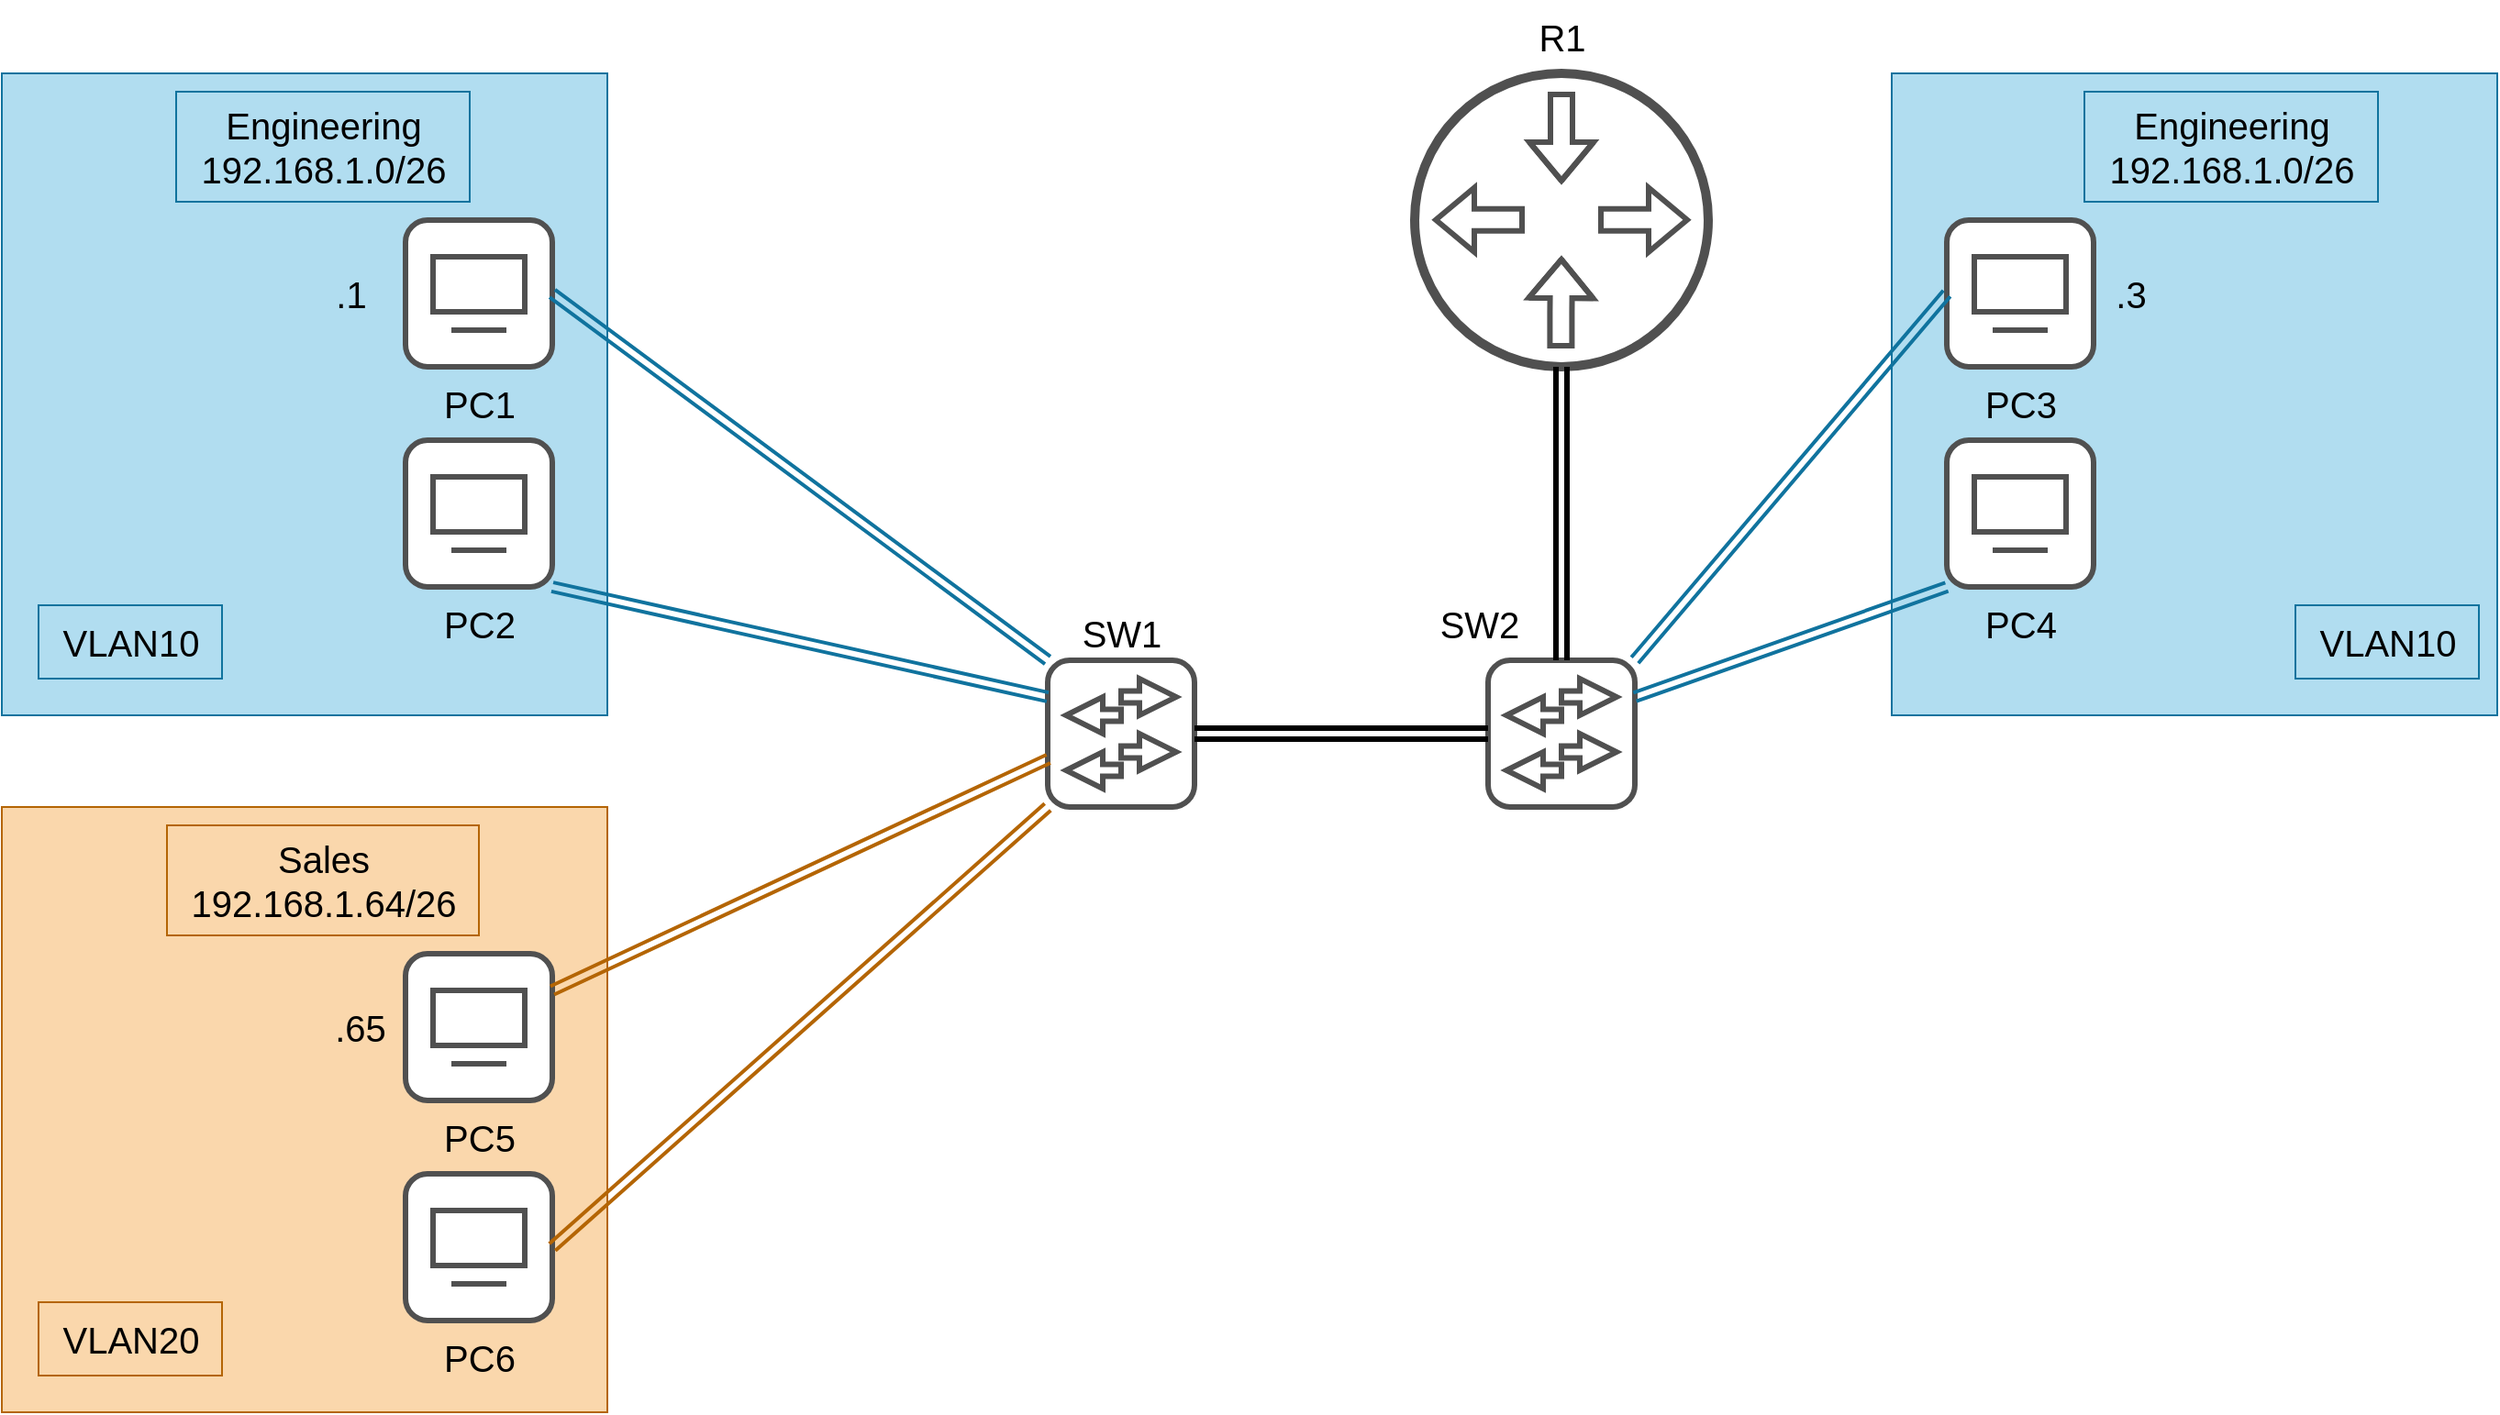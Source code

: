 <mxfile version="20.2.7" type="device"><diagram id="6h6UpOk25ESpdoc4Xz6z" name="Page-1"><mxGraphModel dx="2347" dy="821" grid="1" gridSize="10" guides="1" tooltips="1" connect="1" arrows="1" fold="1" page="1" pageScale="1" pageWidth="850" pageHeight="1100" background="#ffffff" math="0" shadow="0"><root><mxCell id="0"/><mxCell id="1" parent="0"/><mxCell id="3zY480f7QDl9-bP_HnZG-1" value="" style="group" vertex="1" connectable="0" parent="1"><mxGeometry x="440" y="80" width="160" height="160" as="geometry"/></mxCell><mxCell id="3zY480f7QDl9-bP_HnZG-2" value="" style="ellipse;whiteSpace=wrap;html=1;aspect=fixed;fontSize=40;fontColor=#232F3E;strokeColor=#505050;strokeWidth=5;" vertex="1" parent="3zY480f7QDl9-bP_HnZG-1"><mxGeometry width="160" height="160" as="geometry"/></mxCell><mxCell id="3zY480f7QDl9-bP_HnZG-3" value="" style="shape=flexArrow;endArrow=classic;html=1;rounded=0;fontSize=40;fontColor=#232F3E;entryX=0.5;entryY=0.375;entryDx=0;entryDy=0;entryPerimeter=0;strokeColor=#505050;strokeWidth=3;" edge="1" parent="3zY480f7QDl9-bP_HnZG-1" target="3zY480f7QDl9-bP_HnZG-2"><mxGeometry width="50" height="50" relative="1" as="geometry"><mxPoint x="80" y="10" as="sourcePoint"/><mxPoint x="80" y="-50.333" as="targetPoint"/><Array as="points"><mxPoint x="80" y="30"/></Array></mxGeometry></mxCell><mxCell id="3zY480f7QDl9-bP_HnZG-4" value="" style="shape=flexArrow;endArrow=classic;html=1;rounded=0;fontSize=40;fontColor=#232F3E;strokeColor=#505050;strokeWidth=3;" edge="1" parent="3zY480f7QDl9-bP_HnZG-1"><mxGeometry width="50" height="50" relative="1" as="geometry"><mxPoint x="79.71" y="150" as="sourcePoint"/><mxPoint x="80" y="100" as="targetPoint"/><Array as="points"><mxPoint x="79.71" y="130"/></Array></mxGeometry></mxCell><mxCell id="3zY480f7QDl9-bP_HnZG-5" value="" style="shape=flexArrow;endArrow=classic;html=1;rounded=0;fontSize=40;fontColor=#232F3E;strokeColor=#505050;strokeWidth=3;" edge="1" parent="3zY480f7QDl9-bP_HnZG-1"><mxGeometry width="50" height="50" relative="1" as="geometry"><mxPoint x="100" y="79.86" as="sourcePoint"/><mxPoint x="150" y="79.86" as="targetPoint"/></mxGeometry></mxCell><mxCell id="3zY480f7QDl9-bP_HnZG-6" value="" style="shape=flexArrow;endArrow=classic;html=1;rounded=0;fontSize=40;fontColor=#232F3E;strokeColor=#505050;strokeWidth=3;" edge="1" parent="3zY480f7QDl9-bP_HnZG-1"><mxGeometry width="50" height="50" relative="1" as="geometry"><mxPoint x="60" y="79.86" as="sourcePoint"/><mxPoint x="10" y="79.86" as="targetPoint"/></mxGeometry></mxCell><mxCell id="3zY480f7QDl9-bP_HnZG-7" value="&lt;font style=&quot;font-size: 20px;&quot;&gt;R1&lt;/font&gt;" style="text;html=1;align=center;verticalAlign=middle;resizable=0;points=[];autosize=1;strokeColor=none;fillColor=none;" vertex="1" parent="1"><mxGeometry x="495" y="40" width="50" height="40" as="geometry"/></mxCell><mxCell id="3zY480f7QDl9-bP_HnZG-8" value="" style="rounded=0;whiteSpace=wrap;html=1;fontSize=20;fillColor=#b1ddf0;strokeColor=#10739e;" vertex="1" parent="1"><mxGeometry x="-330" y="80" width="330" height="350" as="geometry"/></mxCell><mxCell id="3zY480f7QDl9-bP_HnZG-9" value="" style="group" vertex="1" connectable="0" parent="1"><mxGeometry x="-110" y="160" width="80" height="80" as="geometry"/></mxCell><mxCell id="3zY480f7QDl9-bP_HnZG-10" value="" style="rounded=1;whiteSpace=wrap;html=1;strokeWidth=3;strokeColor=#505050;" vertex="1" parent="3zY480f7QDl9-bP_HnZG-9"><mxGeometry width="80" height="80" as="geometry"/></mxCell><mxCell id="3zY480f7QDl9-bP_HnZG-11" value="" style="rounded=0;whiteSpace=wrap;html=1;strokeColor=#505050;strokeWidth=3;" vertex="1" parent="3zY480f7QDl9-bP_HnZG-9"><mxGeometry x="15" y="20" width="50" height="30" as="geometry"/></mxCell><mxCell id="3zY480f7QDl9-bP_HnZG-12" value="" style="endArrow=none;html=1;rounded=0;strokeWidth=3;strokeColor=#505050;" edge="1" parent="3zY480f7QDl9-bP_HnZG-9"><mxGeometry width="50" height="50" relative="1" as="geometry"><mxPoint x="25" y="60" as="sourcePoint"/><mxPoint x="55" y="60" as="targetPoint"/></mxGeometry></mxCell><mxCell id="3zY480f7QDl9-bP_HnZG-13" value="" style="group" vertex="1" connectable="0" parent="1"><mxGeometry x="-110" y="280" width="80" height="80" as="geometry"/></mxCell><mxCell id="3zY480f7QDl9-bP_HnZG-14" value="" style="rounded=1;whiteSpace=wrap;html=1;strokeWidth=3;strokeColor=#505050;" vertex="1" parent="3zY480f7QDl9-bP_HnZG-13"><mxGeometry width="80" height="80" as="geometry"/></mxCell><mxCell id="3zY480f7QDl9-bP_HnZG-15" value="" style="rounded=0;whiteSpace=wrap;html=1;strokeColor=#505050;strokeWidth=3;" vertex="1" parent="3zY480f7QDl9-bP_HnZG-13"><mxGeometry x="15" y="20" width="50" height="30" as="geometry"/></mxCell><mxCell id="3zY480f7QDl9-bP_HnZG-16" value="" style="endArrow=none;html=1;rounded=0;strokeWidth=3;strokeColor=#505050;" edge="1" parent="3zY480f7QDl9-bP_HnZG-13"><mxGeometry width="50" height="50" relative="1" as="geometry"><mxPoint x="25" y="60" as="sourcePoint"/><mxPoint x="55" y="60" as="targetPoint"/></mxGeometry></mxCell><mxCell id="3zY480f7QDl9-bP_HnZG-21" value="&lt;div&gt;Engineering&lt;/div&gt;&lt;div&gt;192.168.1.0/26&lt;br&gt;&lt;/div&gt;" style="text;html=1;align=center;verticalAlign=middle;resizable=0;points=[];autosize=1;strokeColor=#10739e;fillColor=#b1ddf0;fontSize=20;" vertex="1" parent="1"><mxGeometry x="-235" y="90" width="160" height="60" as="geometry"/></mxCell><mxCell id="3zY480f7QDl9-bP_HnZG-22" value=".1" style="text;html=1;align=center;verticalAlign=middle;resizable=0;points=[];autosize=1;strokeColor=none;fillColor=none;fontSize=20;" vertex="1" parent="1"><mxGeometry x="-160" y="180" width="40" height="40" as="geometry"/></mxCell><mxCell id="3zY480f7QDl9-bP_HnZG-23" value="PC1" style="text;html=1;align=center;verticalAlign=middle;resizable=0;points=[];autosize=1;strokeColor=none;fillColor=none;fontSize=20;" vertex="1" parent="1"><mxGeometry x="-100" y="240" width="60" height="40" as="geometry"/></mxCell><mxCell id="3zY480f7QDl9-bP_HnZG-24" value="PC2" style="text;html=1;align=center;verticalAlign=middle;resizable=0;points=[];autosize=1;strokeColor=none;fillColor=none;fontSize=20;" vertex="1" parent="1"><mxGeometry x="-100" y="360" width="60" height="40" as="geometry"/></mxCell><mxCell id="3zY480f7QDl9-bP_HnZG-26" value="VLAN10" style="text;html=1;align=center;verticalAlign=middle;resizable=0;points=[];autosize=1;fontSize=20;fillColor=#b1ddf0;strokeColor=#10739e;" vertex="1" parent="1"><mxGeometry x="-310" y="370" width="100" height="40" as="geometry"/></mxCell><mxCell id="3zY480f7QDl9-bP_HnZG-27" value="" style="group" vertex="1" connectable="0" parent="1"><mxGeometry x="240" y="400" width="80" height="80" as="geometry"/></mxCell><mxCell id="3zY480f7QDl9-bP_HnZG-28" value="" style="rounded=1;whiteSpace=wrap;html=1;strokeWidth=3;strokeColor=#505050;" vertex="1" parent="3zY480f7QDl9-bP_HnZG-27"><mxGeometry width="80" height="80" as="geometry"/></mxCell><mxCell id="3zY480f7QDl9-bP_HnZG-29" value="" style="html=1;shadow=0;dashed=0;align=center;verticalAlign=middle;shape=mxgraph.arrows2.arrow;dy=0.67;dx=20;notch=0;rounded=1;strokeColor=#505050;strokeWidth=3;" vertex="1" parent="3zY480f7QDl9-bP_HnZG-27"><mxGeometry x="40" y="10" width="30" height="20" as="geometry"/></mxCell><mxCell id="3zY480f7QDl9-bP_HnZG-30" value="" style="html=1;shadow=0;dashed=0;align=center;verticalAlign=middle;shape=mxgraph.arrows2.arrow;dy=0.67;dx=20;notch=0;rounded=1;strokeColor=#505050;strokeWidth=3;flipV=0;flipH=1;" vertex="1" parent="3zY480f7QDl9-bP_HnZG-27"><mxGeometry x="10" y="20" width="30" height="20" as="geometry"/></mxCell><mxCell id="3zY480f7QDl9-bP_HnZG-31" value="" style="html=1;shadow=0;dashed=0;align=center;verticalAlign=middle;shape=mxgraph.arrows2.arrow;dy=0.67;dx=20;notch=0;rounded=1;strokeColor=#505050;strokeWidth=3;" vertex="1" parent="3zY480f7QDl9-bP_HnZG-27"><mxGeometry x="40" y="40" width="30" height="20" as="geometry"/></mxCell><mxCell id="3zY480f7QDl9-bP_HnZG-32" value="" style="html=1;shadow=0;dashed=0;align=center;verticalAlign=middle;shape=mxgraph.arrows2.arrow;dy=0.67;dx=20;notch=0;rounded=1;strokeColor=#505050;strokeWidth=3;flipH=1;" vertex="1" parent="3zY480f7QDl9-bP_HnZG-27"><mxGeometry x="10" y="50" width="30" height="20" as="geometry"/></mxCell><mxCell id="3zY480f7QDl9-bP_HnZG-33" value="" style="group" vertex="1" connectable="0" parent="1"><mxGeometry x="480" y="400" width="80" height="80" as="geometry"/></mxCell><mxCell id="3zY480f7QDl9-bP_HnZG-34" value="" style="rounded=1;whiteSpace=wrap;html=1;strokeWidth=3;strokeColor=#505050;" vertex="1" parent="3zY480f7QDl9-bP_HnZG-33"><mxGeometry width="80" height="80" as="geometry"/></mxCell><mxCell id="3zY480f7QDl9-bP_HnZG-35" value="" style="html=1;shadow=0;dashed=0;align=center;verticalAlign=middle;shape=mxgraph.arrows2.arrow;dy=0.67;dx=20;notch=0;rounded=1;strokeColor=#505050;strokeWidth=3;" vertex="1" parent="3zY480f7QDl9-bP_HnZG-33"><mxGeometry x="40" y="10" width="30" height="20" as="geometry"/></mxCell><mxCell id="3zY480f7QDl9-bP_HnZG-36" value="" style="html=1;shadow=0;dashed=0;align=center;verticalAlign=middle;shape=mxgraph.arrows2.arrow;dy=0.67;dx=20;notch=0;rounded=1;strokeColor=#505050;strokeWidth=3;flipV=0;flipH=1;" vertex="1" parent="3zY480f7QDl9-bP_HnZG-33"><mxGeometry x="10" y="20" width="30" height="20" as="geometry"/></mxCell><mxCell id="3zY480f7QDl9-bP_HnZG-37" value="" style="html=1;shadow=0;dashed=0;align=center;verticalAlign=middle;shape=mxgraph.arrows2.arrow;dy=0.67;dx=20;notch=0;rounded=1;strokeColor=#505050;strokeWidth=3;" vertex="1" parent="3zY480f7QDl9-bP_HnZG-33"><mxGeometry x="40" y="40" width="30" height="20" as="geometry"/></mxCell><mxCell id="3zY480f7QDl9-bP_HnZG-38" value="" style="html=1;shadow=0;dashed=0;align=center;verticalAlign=middle;shape=mxgraph.arrows2.arrow;dy=0.67;dx=20;notch=0;rounded=1;strokeColor=#505050;strokeWidth=3;flipH=1;" vertex="1" parent="3zY480f7QDl9-bP_HnZG-33"><mxGeometry x="10" y="50" width="30" height="20" as="geometry"/></mxCell><mxCell id="3zY480f7QDl9-bP_HnZG-39" value="&lt;font style=&quot;font-size: 20px;&quot;&gt;SW1&lt;/font&gt;" style="text;html=1;align=center;verticalAlign=middle;resizable=0;points=[];autosize=1;strokeColor=none;fillColor=none;" vertex="1" parent="1"><mxGeometry x="245" y="365" width="70" height="40" as="geometry"/></mxCell><mxCell id="3zY480f7QDl9-bP_HnZG-40" value="SW2" style="text;html=1;align=center;verticalAlign=middle;resizable=0;points=[];autosize=1;strokeColor=none;fillColor=none;fontSize=20;" vertex="1" parent="1"><mxGeometry x="440" y="360" width="70" height="40" as="geometry"/></mxCell><mxCell id="3zY480f7QDl9-bP_HnZG-41" style="edgeStyle=orthogonalEdgeStyle;rounded=0;orthogonalLoop=1;jettySize=auto;html=1;exitX=1;exitY=0.5;exitDx=0;exitDy=0;entryX=0;entryY=0.5;entryDx=0;entryDy=0;fontSize=20;strokeWidth=3;shape=link;" edge="1" parent="1" source="3zY480f7QDl9-bP_HnZG-28" target="3zY480f7QDl9-bP_HnZG-34"><mxGeometry relative="1" as="geometry"/></mxCell><mxCell id="3zY480f7QDl9-bP_HnZG-42" style="edgeStyle=orthogonalEdgeStyle;shape=link;rounded=0;orthogonalLoop=1;jettySize=auto;html=1;exitX=0.5;exitY=1;exitDx=0;exitDy=0;entryX=0.5;entryY=0;entryDx=0;entryDy=0;fontSize=20;strokeWidth=3;" edge="1" parent="1" source="3zY480f7QDl9-bP_HnZG-2" target="3zY480f7QDl9-bP_HnZG-34"><mxGeometry relative="1" as="geometry"/></mxCell><mxCell id="3zY480f7QDl9-bP_HnZG-43" style="shape=link;rounded=0;orthogonalLoop=1;jettySize=auto;html=1;exitX=1;exitY=1;exitDx=0;exitDy=0;entryX=0;entryY=0.25;entryDx=0;entryDy=0;fontSize=20;strokeWidth=2;fillColor=#b1ddf0;strokeColor=#10739e;" edge="1" parent="1" source="3zY480f7QDl9-bP_HnZG-14" target="3zY480f7QDl9-bP_HnZG-28"><mxGeometry relative="1" as="geometry"/></mxCell><mxCell id="3zY480f7QDl9-bP_HnZG-44" style="edgeStyle=none;shape=link;rounded=0;orthogonalLoop=1;jettySize=auto;html=1;exitX=1;exitY=0.5;exitDx=0;exitDy=0;entryX=0;entryY=0;entryDx=0;entryDy=0;fontSize=20;strokeWidth=2;fillColor=#b1ddf0;strokeColor=#10739e;" edge="1" parent="1" source="3zY480f7QDl9-bP_HnZG-10" target="3zY480f7QDl9-bP_HnZG-28"><mxGeometry relative="1" as="geometry"/></mxCell><mxCell id="3zY480f7QDl9-bP_HnZG-45" value="" style="rounded=0;whiteSpace=wrap;html=1;fontSize=20;fillColor=#b1ddf0;strokeColor=#10739e;" vertex="1" parent="1"><mxGeometry x="700" y="80" width="330" height="350" as="geometry"/></mxCell><mxCell id="3zY480f7QDl9-bP_HnZG-46" value="" style="group" vertex="1" connectable="0" parent="1"><mxGeometry x="730" y="160" width="80" height="80" as="geometry"/></mxCell><mxCell id="3zY480f7QDl9-bP_HnZG-47" value="" style="rounded=1;whiteSpace=wrap;html=1;strokeWidth=3;strokeColor=#505050;" vertex="1" parent="3zY480f7QDl9-bP_HnZG-46"><mxGeometry width="80" height="80" as="geometry"/></mxCell><mxCell id="3zY480f7QDl9-bP_HnZG-48" value="" style="rounded=0;whiteSpace=wrap;html=1;strokeColor=#505050;strokeWidth=3;" vertex="1" parent="3zY480f7QDl9-bP_HnZG-46"><mxGeometry x="15" y="20" width="50" height="30" as="geometry"/></mxCell><mxCell id="3zY480f7QDl9-bP_HnZG-49" value="" style="endArrow=none;html=1;rounded=0;strokeWidth=3;strokeColor=#505050;" edge="1" parent="3zY480f7QDl9-bP_HnZG-46"><mxGeometry width="50" height="50" relative="1" as="geometry"><mxPoint x="25" y="60" as="sourcePoint"/><mxPoint x="55" y="60" as="targetPoint"/></mxGeometry></mxCell><mxCell id="3zY480f7QDl9-bP_HnZG-50" value="" style="group" vertex="1" connectable="0" parent="1"><mxGeometry x="730" y="280" width="80" height="80" as="geometry"/></mxCell><mxCell id="3zY480f7QDl9-bP_HnZG-51" value="" style="rounded=1;whiteSpace=wrap;html=1;strokeWidth=3;strokeColor=#505050;" vertex="1" parent="3zY480f7QDl9-bP_HnZG-50"><mxGeometry width="80" height="80" as="geometry"/></mxCell><mxCell id="3zY480f7QDl9-bP_HnZG-52" value="" style="rounded=0;whiteSpace=wrap;html=1;strokeColor=#505050;strokeWidth=3;" vertex="1" parent="3zY480f7QDl9-bP_HnZG-50"><mxGeometry x="15" y="20" width="50" height="30" as="geometry"/></mxCell><mxCell id="3zY480f7QDl9-bP_HnZG-53" value="" style="endArrow=none;html=1;rounded=0;strokeWidth=3;strokeColor=#505050;" edge="1" parent="3zY480f7QDl9-bP_HnZG-50"><mxGeometry width="50" height="50" relative="1" as="geometry"><mxPoint x="25" y="60" as="sourcePoint"/><mxPoint x="55" y="60" as="targetPoint"/></mxGeometry></mxCell><mxCell id="3zY480f7QDl9-bP_HnZG-54" value="&lt;div&gt;Engineering&lt;/div&gt;&lt;div&gt;192.168.1.0/26&lt;br&gt;&lt;/div&gt;" style="text;html=1;align=center;verticalAlign=middle;resizable=0;points=[];autosize=1;strokeColor=#10739e;fillColor=#b1ddf0;fontSize=20;" vertex="1" parent="1"><mxGeometry x="805" y="90" width="160" height="60" as="geometry"/></mxCell><mxCell id="3zY480f7QDl9-bP_HnZG-56" value="PC3" style="text;html=1;align=center;verticalAlign=middle;resizable=0;points=[];autosize=1;strokeColor=none;fillColor=none;fontSize=20;" vertex="1" parent="1"><mxGeometry x="740" y="240" width="60" height="40" as="geometry"/></mxCell><mxCell id="3zY480f7QDl9-bP_HnZG-57" value="PC4" style="text;html=1;align=center;verticalAlign=middle;resizable=0;points=[];autosize=1;strokeColor=none;fillColor=none;fontSize=20;" vertex="1" parent="1"><mxGeometry x="740" y="360" width="60" height="40" as="geometry"/></mxCell><mxCell id="3zY480f7QDl9-bP_HnZG-58" value="VLAN10" style="text;html=1;align=center;verticalAlign=middle;resizable=0;points=[];autosize=1;fontSize=20;fillColor=#b1ddf0;strokeColor=#10739e;" vertex="1" parent="1"><mxGeometry x="920" y="370" width="100" height="40" as="geometry"/></mxCell><mxCell id="3zY480f7QDl9-bP_HnZG-59" style="edgeStyle=none;shape=link;rounded=0;orthogonalLoop=1;jettySize=auto;html=1;exitX=0;exitY=1;exitDx=0;exitDy=0;entryX=1;entryY=0.25;entryDx=0;entryDy=0;fontSize=20;strokeWidth=2;fillColor=#b1ddf0;strokeColor=#10739e;" edge="1" parent="1" source="3zY480f7QDl9-bP_HnZG-51" target="3zY480f7QDl9-bP_HnZG-34"><mxGeometry relative="1" as="geometry"/></mxCell><mxCell id="3zY480f7QDl9-bP_HnZG-60" style="edgeStyle=none;shape=link;rounded=0;orthogonalLoop=1;jettySize=auto;html=1;exitX=0;exitY=0.5;exitDx=0;exitDy=0;entryX=1;entryY=0;entryDx=0;entryDy=0;fontSize=20;strokeWidth=2;fillColor=#b1ddf0;strokeColor=#10739e;" edge="1" parent="1" source="3zY480f7QDl9-bP_HnZG-47" target="3zY480f7QDl9-bP_HnZG-34"><mxGeometry relative="1" as="geometry"/></mxCell><mxCell id="3zY480f7QDl9-bP_HnZG-61" value="" style="rounded=0;whiteSpace=wrap;html=1;fontSize=20;fillColor=#fad7ac;strokeColor=#b46504;" vertex="1" parent="1"><mxGeometry x="-330" y="480" width="330" height="330" as="geometry"/></mxCell><mxCell id="3zY480f7QDl9-bP_HnZG-62" value="&lt;div&gt;Sales&lt;br&gt;&lt;/div&gt;&lt;div&gt;192.168.1.64/26&lt;br&gt;&lt;/div&gt;" style="text;html=1;align=center;verticalAlign=middle;resizable=0;points=[];autosize=1;strokeColor=#b46504;fillColor=#fad7ac;fontSize=20;" vertex="1" parent="1"><mxGeometry x="-240" y="490" width="170" height="60" as="geometry"/></mxCell><mxCell id="3zY480f7QDl9-bP_HnZG-63" value="" style="group" vertex="1" connectable="0" parent="1"><mxGeometry x="-110" y="560" width="80" height="80" as="geometry"/></mxCell><mxCell id="3zY480f7QDl9-bP_HnZG-64" value="" style="rounded=1;whiteSpace=wrap;html=1;strokeWidth=3;strokeColor=#505050;" vertex="1" parent="3zY480f7QDl9-bP_HnZG-63"><mxGeometry width="80" height="80" as="geometry"/></mxCell><mxCell id="3zY480f7QDl9-bP_HnZG-65" value="" style="rounded=0;whiteSpace=wrap;html=1;strokeColor=#505050;strokeWidth=3;" vertex="1" parent="3zY480f7QDl9-bP_HnZG-63"><mxGeometry x="15" y="20" width="50" height="30" as="geometry"/></mxCell><mxCell id="3zY480f7QDl9-bP_HnZG-66" value="" style="endArrow=none;html=1;rounded=0;strokeWidth=3;strokeColor=#505050;" edge="1" parent="3zY480f7QDl9-bP_HnZG-63"><mxGeometry width="50" height="50" relative="1" as="geometry"><mxPoint x="25" y="60" as="sourcePoint"/><mxPoint x="55" y="60" as="targetPoint"/></mxGeometry></mxCell><mxCell id="3zY480f7QDl9-bP_HnZG-67" value="" style="group" vertex="1" connectable="0" parent="1"><mxGeometry x="-110" y="680" width="80" height="80" as="geometry"/></mxCell><mxCell id="3zY480f7QDl9-bP_HnZG-68" value="" style="rounded=1;whiteSpace=wrap;html=1;strokeWidth=3;strokeColor=#505050;" vertex="1" parent="3zY480f7QDl9-bP_HnZG-67"><mxGeometry width="80" height="80" as="geometry"/></mxCell><mxCell id="3zY480f7QDl9-bP_HnZG-69" value="" style="rounded=0;whiteSpace=wrap;html=1;strokeColor=#505050;strokeWidth=3;" vertex="1" parent="3zY480f7QDl9-bP_HnZG-67"><mxGeometry x="15" y="20" width="50" height="30" as="geometry"/></mxCell><mxCell id="3zY480f7QDl9-bP_HnZG-70" value="" style="endArrow=none;html=1;rounded=0;strokeWidth=3;strokeColor=#505050;" edge="1" parent="3zY480f7QDl9-bP_HnZG-67"><mxGeometry width="50" height="50" relative="1" as="geometry"><mxPoint x="25" y="60" as="sourcePoint"/><mxPoint x="55" y="60" as="targetPoint"/></mxGeometry></mxCell><mxCell id="3zY480f7QDl9-bP_HnZG-75" value="PC5" style="text;html=1;align=center;verticalAlign=middle;resizable=0;points=[];autosize=1;strokeColor=none;fillColor=none;fontSize=20;" vertex="1" parent="1"><mxGeometry x="-100" y="640" width="60" height="40" as="geometry"/></mxCell><mxCell id="3zY480f7QDl9-bP_HnZG-76" value="PC6" style="text;html=1;align=center;verticalAlign=middle;resizable=0;points=[];autosize=1;strokeColor=none;fillColor=none;fontSize=20;" vertex="1" parent="1"><mxGeometry x="-100" y="760" width="60" height="40" as="geometry"/></mxCell><mxCell id="3zY480f7QDl9-bP_HnZG-78" value=".65" style="text;html=1;align=center;verticalAlign=middle;resizable=0;points=[];autosize=1;strokeColor=none;fillColor=none;fontSize=20;" vertex="1" parent="1"><mxGeometry x="-160" y="580" width="50" height="40" as="geometry"/></mxCell><mxCell id="3zY480f7QDl9-bP_HnZG-79" value="VLAN20" style="text;html=1;align=center;verticalAlign=middle;resizable=0;points=[];autosize=1;strokeColor=#b46504;fillColor=#fad7ac;fontSize=20;" vertex="1" parent="1"><mxGeometry x="-310" y="750" width="100" height="40" as="geometry"/></mxCell><mxCell id="3zY480f7QDl9-bP_HnZG-80" style="edgeStyle=none;shape=link;rounded=0;orthogonalLoop=1;jettySize=auto;html=1;exitX=1;exitY=0.25;exitDx=0;exitDy=0;entryX=0.005;entryY=0.672;entryDx=0;entryDy=0;entryPerimeter=0;fontSize=20;strokeWidth=2;fillColor=#fad7ac;strokeColor=#b46504;" edge="1" parent="1" source="3zY480f7QDl9-bP_HnZG-64" target="3zY480f7QDl9-bP_HnZG-28"><mxGeometry relative="1" as="geometry"/></mxCell><mxCell id="3zY480f7QDl9-bP_HnZG-81" style="edgeStyle=none;shape=link;rounded=0;orthogonalLoop=1;jettySize=auto;html=1;exitX=1;exitY=0.5;exitDx=0;exitDy=0;entryX=0;entryY=1;entryDx=0;entryDy=0;fontSize=20;strokeWidth=2;fillColor=#fad7ac;strokeColor=#b46504;" edge="1" parent="1" source="3zY480f7QDl9-bP_HnZG-68" target="3zY480f7QDl9-bP_HnZG-28"><mxGeometry relative="1" as="geometry"/></mxCell><mxCell id="3zY480f7QDl9-bP_HnZG-82" value=".3" style="text;html=1;align=center;verticalAlign=middle;resizable=0;points=[];autosize=1;strokeColor=none;fillColor=none;fontSize=20;" vertex="1" parent="1"><mxGeometry x="810" y="180" width="40" height="40" as="geometry"/></mxCell></root></mxGraphModel></diagram></mxfile>